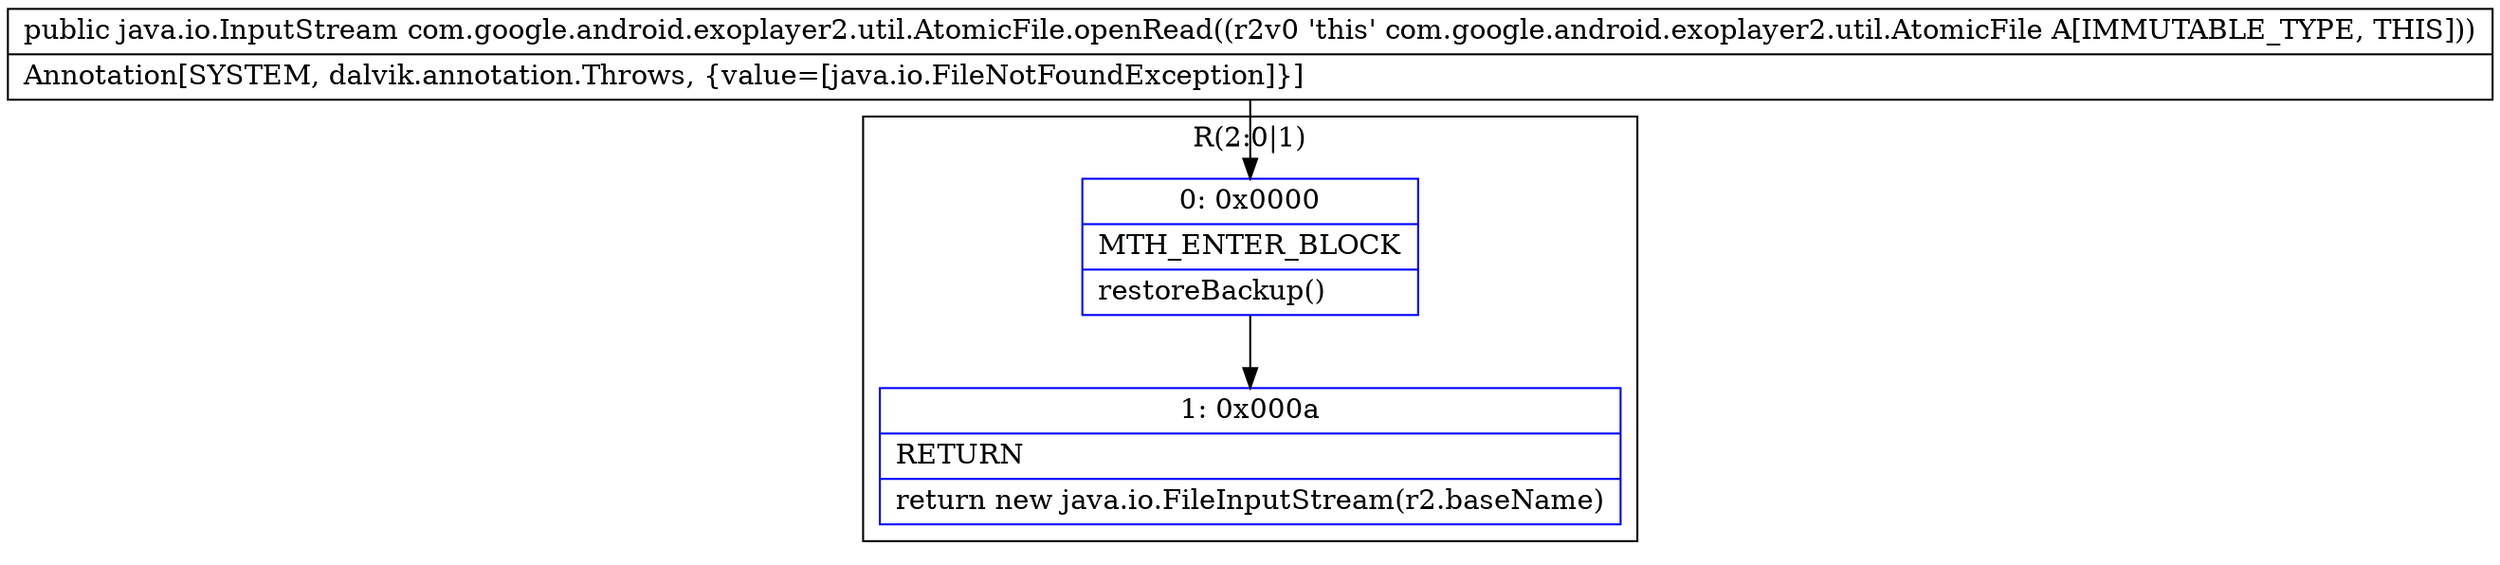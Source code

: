 digraph "CFG forcom.google.android.exoplayer2.util.AtomicFile.openRead()Ljava\/io\/InputStream;" {
subgraph cluster_Region_1753453237 {
label = "R(2:0|1)";
node [shape=record,color=blue];
Node_0 [shape=record,label="{0\:\ 0x0000|MTH_ENTER_BLOCK\l|restoreBackup()\l}"];
Node_1 [shape=record,label="{1\:\ 0x000a|RETURN\l|return new java.io.FileInputStream(r2.baseName)\l}"];
}
MethodNode[shape=record,label="{public java.io.InputStream com.google.android.exoplayer2.util.AtomicFile.openRead((r2v0 'this' com.google.android.exoplayer2.util.AtomicFile A[IMMUTABLE_TYPE, THIS]))  | Annotation[SYSTEM, dalvik.annotation.Throws, \{value=[java.io.FileNotFoundException]\}]\l}"];
MethodNode -> Node_0;
Node_0 -> Node_1;
}

